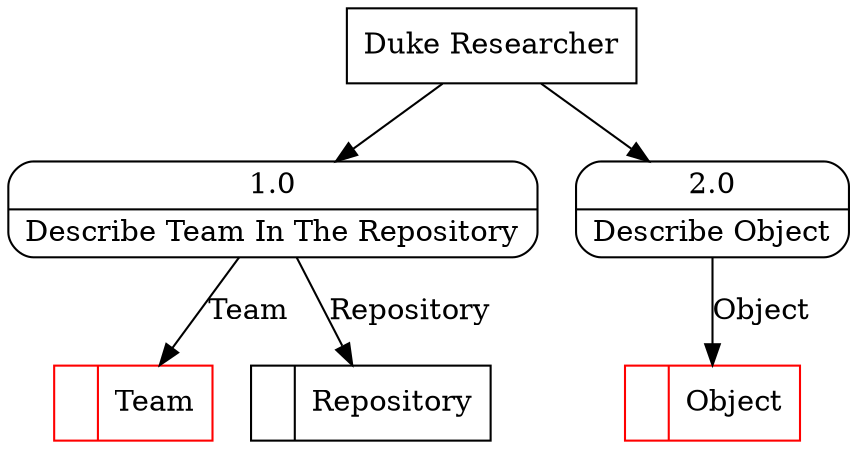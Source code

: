 digraph dfd2{ 
node[shape=record]
200 [label="<f0>  |<f1> Object " color=red];
201 [label="<f0>  |<f1> Team " color=red];
202 [label="<f0>  |<f1> Repository " ];
203 [label="Duke Researcher" shape=box];
204 [label="{<f0> 1.0|<f1> Describe Team In The Repository }" shape=Mrecord];
205 [label="{<f0> 2.0|<f1> Describe Object }" shape=Mrecord];
203 -> 204
203 -> 205
204 -> 201 [label="Team"]
204 -> 202 [label="Repository"]
205 -> 200 [label="Object"]
}